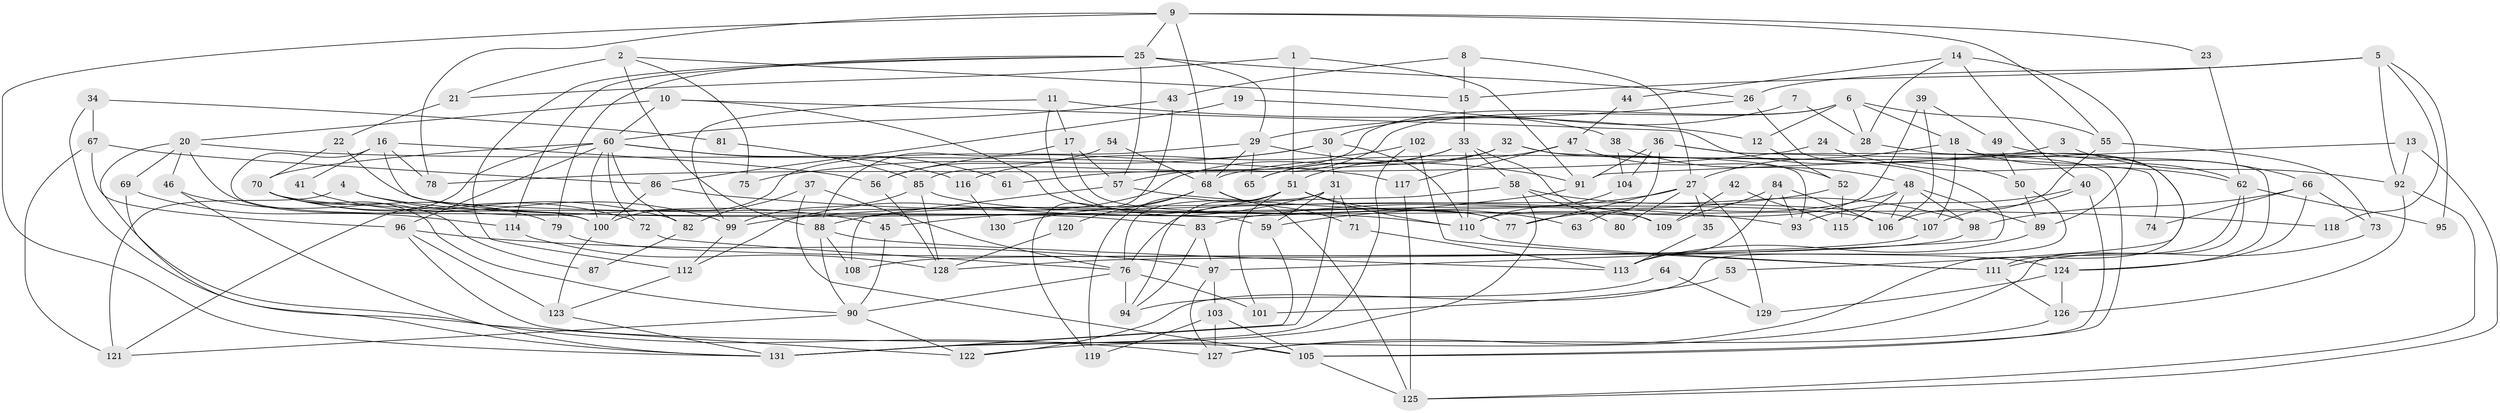 // Generated by graph-tools (version 1.1) at 2025/14/03/09/25 04:14:51]
// undirected, 131 vertices, 262 edges
graph export_dot {
graph [start="1"]
  node [color=gray90,style=filled];
  1;
  2;
  3;
  4;
  5;
  6;
  7;
  8;
  9;
  10;
  11;
  12;
  13;
  14;
  15;
  16;
  17;
  18;
  19;
  20;
  21;
  22;
  23;
  24;
  25;
  26;
  27;
  28;
  29;
  30;
  31;
  32;
  33;
  34;
  35;
  36;
  37;
  38;
  39;
  40;
  41;
  42;
  43;
  44;
  45;
  46;
  47;
  48;
  49;
  50;
  51;
  52;
  53;
  54;
  55;
  56;
  57;
  58;
  59;
  60;
  61;
  62;
  63;
  64;
  65;
  66;
  67;
  68;
  69;
  70;
  71;
  72;
  73;
  74;
  75;
  76;
  77;
  78;
  79;
  80;
  81;
  82;
  83;
  84;
  85;
  86;
  87;
  88;
  89;
  90;
  91;
  92;
  93;
  94;
  95;
  96;
  97;
  98;
  99;
  100;
  101;
  102;
  103;
  104;
  105;
  106;
  107;
  108;
  109;
  110;
  111;
  112;
  113;
  114;
  115;
  116;
  117;
  118;
  119;
  120;
  121;
  122;
  123;
  124;
  125;
  126;
  127;
  128;
  129;
  130;
  131;
  1 -- 21;
  1 -- 91;
  1 -- 51;
  2 -- 88;
  2 -- 15;
  2 -- 21;
  2 -- 75;
  3 -- 92;
  3 -- 68;
  4 -- 45;
  4 -- 121;
  4 -- 83;
  5 -- 26;
  5 -- 15;
  5 -- 92;
  5 -- 95;
  5 -- 118;
  6 -- 85;
  6 -- 57;
  6 -- 12;
  6 -- 18;
  6 -- 28;
  6 -- 55;
  7 -- 28;
  7 -- 30;
  8 -- 43;
  8 -- 27;
  8 -- 15;
  9 -- 68;
  9 -- 131;
  9 -- 23;
  9 -- 25;
  9 -- 55;
  9 -- 78;
  10 -- 20;
  10 -- 50;
  10 -- 60;
  10 -- 77;
  11 -- 99;
  11 -- 17;
  11 -- 12;
  11 -- 77;
  12 -- 52;
  13 -- 125;
  13 -- 92;
  13 -- 91;
  14 -- 89;
  14 -- 40;
  14 -- 28;
  14 -- 44;
  15 -- 33;
  16 -- 59;
  16 -- 100;
  16 -- 41;
  16 -- 56;
  16 -- 78;
  17 -- 109;
  17 -- 88;
  17 -- 57;
  18 -- 107;
  18 -- 27;
  18 -- 62;
  18 -- 124;
  19 -- 38;
  19 -- 86;
  20 -- 100;
  20 -- 122;
  20 -- 46;
  20 -- 69;
  20 -- 117;
  21 -- 22;
  22 -- 70;
  22 -- 106;
  23 -- 62;
  24 -- 78;
  24 -- 62;
  25 -- 29;
  25 -- 26;
  25 -- 57;
  25 -- 79;
  25 -- 112;
  25 -- 114;
  26 -- 29;
  26 -- 127;
  27 -- 77;
  27 -- 35;
  27 -- 59;
  27 -- 80;
  27 -- 129;
  28 -- 53;
  29 -- 100;
  29 -- 68;
  29 -- 65;
  29 -- 91;
  30 -- 31;
  30 -- 110;
  30 -- 56;
  30 -- 75;
  31 -- 131;
  31 -- 59;
  31 -- 45;
  31 -- 71;
  31 -- 76;
  32 -- 97;
  32 -- 93;
  32 -- 61;
  32 -- 65;
  33 -- 110;
  33 -- 65;
  33 -- 58;
  33 -- 109;
  33 -- 112;
  34 -- 67;
  34 -- 127;
  34 -- 81;
  35 -- 113;
  36 -- 91;
  36 -- 105;
  36 -- 63;
  36 -- 74;
  36 -- 104;
  37 -- 76;
  37 -- 105;
  37 -- 82;
  38 -- 104;
  38 -- 48;
  39 -- 106;
  39 -- 110;
  39 -- 49;
  40 -- 93;
  40 -- 105;
  40 -- 107;
  41 -- 99;
  42 -- 109;
  42 -- 115;
  43 -- 60;
  43 -- 119;
  44 -- 47;
  45 -- 90;
  46 -- 79;
  46 -- 131;
  47 -- 51;
  47 -- 117;
  47 -- 52;
  48 -- 98;
  48 -- 77;
  48 -- 89;
  48 -- 106;
  48 -- 115;
  49 -- 66;
  49 -- 50;
  50 -- 122;
  50 -- 89;
  51 -- 94;
  51 -- 63;
  51 -- 88;
  51 -- 101;
  51 -- 110;
  51 -- 119;
  52 -- 83;
  52 -- 115;
  53 -- 101;
  54 -- 68;
  54 -- 56;
  55 -- 73;
  55 -- 106;
  56 -- 128;
  57 -- 108;
  57 -- 118;
  58 -- 76;
  58 -- 80;
  58 -- 98;
  58 -- 131;
  59 -- 131;
  60 -- 70;
  60 -- 61;
  60 -- 72;
  60 -- 82;
  60 -- 96;
  60 -- 100;
  60 -- 116;
  60 -- 121;
  62 -- 111;
  62 -- 95;
  62 -- 122;
  64 -- 129;
  64 -- 94;
  66 -- 124;
  66 -- 98;
  66 -- 73;
  66 -- 74;
  67 -- 121;
  67 -- 96;
  67 -- 86;
  68 -- 125;
  68 -- 71;
  68 -- 120;
  68 -- 130;
  69 -- 131;
  69 -- 114;
  70 -- 107;
  70 -- 82;
  70 -- 72;
  70 -- 87;
  70 -- 90;
  71 -- 113;
  72 -- 76;
  73 -- 111;
  76 -- 90;
  76 -- 94;
  76 -- 101;
  79 -- 124;
  81 -- 85;
  82 -- 87;
  83 -- 94;
  83 -- 97;
  84 -- 113;
  84 -- 106;
  84 -- 93;
  84 -- 109;
  85 -- 128;
  85 -- 99;
  85 -- 110;
  86 -- 100;
  86 -- 93;
  88 -- 90;
  88 -- 108;
  88 -- 113;
  89 -- 113;
  90 -- 121;
  90 -- 122;
  91 -- 99;
  92 -- 126;
  92 -- 125;
  96 -- 123;
  96 -- 97;
  96 -- 105;
  97 -- 103;
  97 -- 127;
  98 -- 108;
  99 -- 112;
  100 -- 123;
  102 -- 111;
  102 -- 131;
  102 -- 116;
  103 -- 127;
  103 -- 105;
  103 -- 119;
  104 -- 110;
  105 -- 125;
  107 -- 128;
  110 -- 111;
  111 -- 126;
  112 -- 123;
  114 -- 128;
  116 -- 130;
  117 -- 125;
  120 -- 128;
  123 -- 131;
  124 -- 126;
  124 -- 129;
  126 -- 127;
}
